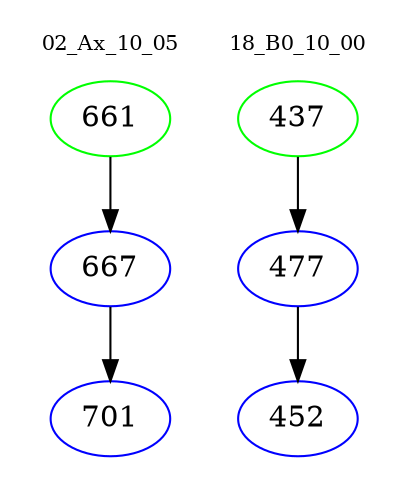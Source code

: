 digraph{
subgraph cluster_0 {
color = white
label = "02_Ax_10_05";
fontsize=10;
T0_661 [label="661", color="green"]
T0_661 -> T0_667 [color="black"]
T0_667 [label="667", color="blue"]
T0_667 -> T0_701 [color="black"]
T0_701 [label="701", color="blue"]
}
subgraph cluster_1 {
color = white
label = "18_B0_10_00";
fontsize=10;
T1_437 [label="437", color="green"]
T1_437 -> T1_477 [color="black"]
T1_477 [label="477", color="blue"]
T1_477 -> T1_452 [color="black"]
T1_452 [label="452", color="blue"]
}
}

